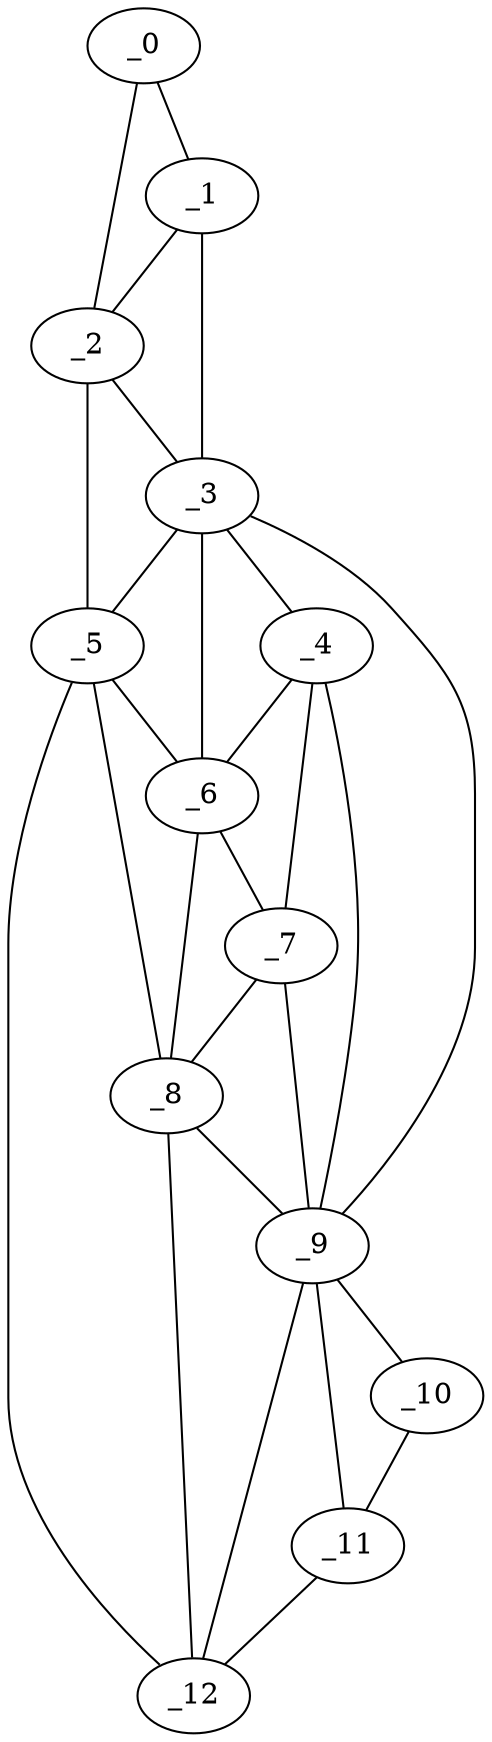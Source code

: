 graph "obj21__320.gxl" {
	_0	 [x=5,
		y=83];
	_1	 [x=9,
		y=73];
	_0 -- _1	 [valence=1];
	_2	 [x=15,
		y=84];
	_0 -- _2	 [valence=1];
	_1 -- _2	 [valence=1];
	_3	 [x=62,
		y=48];
	_1 -- _3	 [valence=1];
	_2 -- _3	 [valence=2];
	_5	 [x=73,
		y=78];
	_2 -- _5	 [valence=1];
	_4	 [x=65,
		y=48];
	_3 -- _4	 [valence=1];
	_3 -- _5	 [valence=2];
	_6	 [x=75,
		y=70];
	_3 -- _6	 [valence=1];
	_9	 [x=107,
		y=36];
	_3 -- _9	 [valence=1];
	_4 -- _6	 [valence=1];
	_7	 [x=77,
		y=51];
	_4 -- _7	 [valence=2];
	_4 -- _9	 [valence=2];
	_5 -- _6	 [valence=1];
	_8	 [x=84,
		y=66];
	_5 -- _8	 [valence=2];
	_12	 [x=125,
		y=56];
	_5 -- _12	 [valence=1];
	_6 -- _7	 [valence=2];
	_6 -- _8	 [valence=2];
	_7 -- _8	 [valence=1];
	_7 -- _9	 [valence=1];
	_8 -- _9	 [valence=2];
	_8 -- _12	 [valence=2];
	_10	 [x=120,
		y=37];
	_9 -- _10	 [valence=1];
	_11	 [x=124,
		y=41];
	_9 -- _11	 [valence=2];
	_9 -- _12	 [valence=2];
	_10 -- _11	 [valence=1];
	_11 -- _12	 [valence=1];
}
